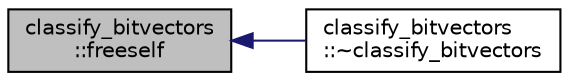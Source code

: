 digraph "classify_bitvectors::freeself"
{
  edge [fontname="Helvetica",fontsize="10",labelfontname="Helvetica",labelfontsize="10"];
  node [fontname="Helvetica",fontsize="10",shape=record];
  rankdir="LR";
  Node35 [label="classify_bitvectors\l::freeself",height=0.2,width=0.4,color="black", fillcolor="grey75", style="filled", fontcolor="black"];
  Node35 -> Node36 [dir="back",color="midnightblue",fontsize="10",style="solid",fontname="Helvetica"];
  Node36 [label="classify_bitvectors\l::~classify_bitvectors",height=0.2,width=0.4,color="black", fillcolor="white", style="filled",URL="$dd/d16/classclassify__bitvectors.html#a272114ab3d1724a5dd36945815df5414"];
}
